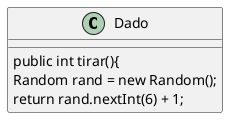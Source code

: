 @startuml


 class Dado {
    public int tirar(){
        Random rand = new Random();
        return rand.nextInt(6) + 1;
    }





@enduml